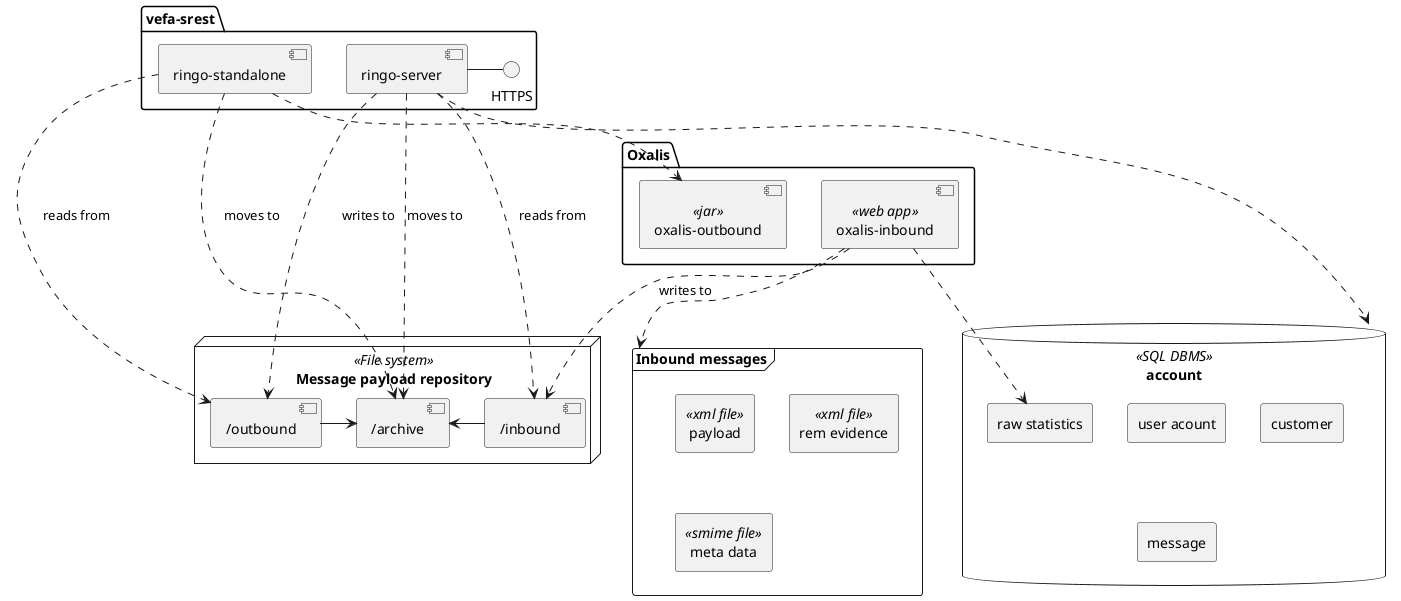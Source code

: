 @startuml

database account <<SQL DBMS>> {
    rectangle "user acount"
    rectangle "customer"
    rectangle message
    rectangle "raw statistics" as odb
}

node "Message payload repository" as r <<File system>> {
    component "/inbound" as inbound
    component "/outbound" as outbound
    component "/archive" as archive
    inbound -> archive
    outbound -> archive
}

package "vefa-srest" {
    component "ringo-server" as rs
    rs - HTTPS
    rs ..> account

    component "ringo-standalone" as s
    s ..> outbound : reads from
    s ..> archive  : moves to

    rs ..> inbound : reads from
    rs ..> outbound : writes to
    rs ..> archive : moves to
}

package "Oxalis" {
    component "oxalis-inbound" as oxalis_inbound <<web app>>
    component "oxalis-outbound" as ob <<jar>>
    s ..> ob
    oxalis_inbound ..> odb

}
    frame "Inbound messages" as mr {
        rectangle payload <<xml file>>
        rectangle "rem evidence" <<xml file>>
        rectangle "meta data" <<smime file>>
    }

oxalis_inbound ..> mr
oxalis_inbound ..> inbound : writes to
@enduml